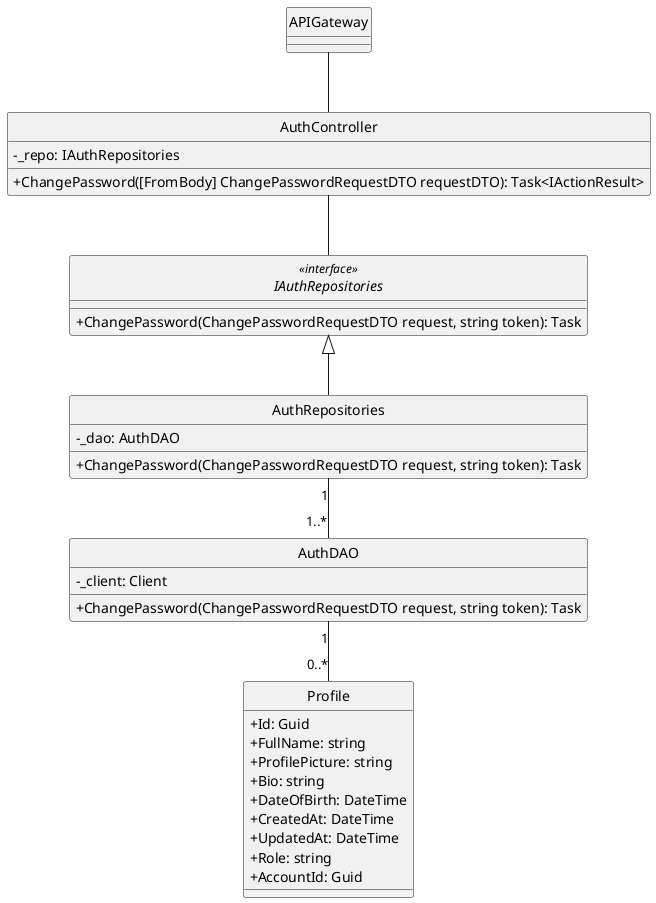 @startuml 
hide circle
skinparam classAttributeIconSize 0
skinparam linetype ortho

class APIGateway {
}

class AuthController {
    - _repo: IAuthRepositories
    +ChangePassword([FromBody] ChangePasswordRequestDTO requestDTO): Task<IActionResult> 
}


interface IAuthRepositories<<interface>> { 
    + ChangePassword(ChangePasswordRequestDTO request, string token): Task
}

class AuthRepositories {
    - _dao: AuthDAO
    + ChangePassword(ChangePasswordRequestDTO request, string token): Task    
}

class AuthDAO {
    - _client: Client
    + ChangePassword(ChangePasswordRequestDTO request, string token): Task
}


class Profile {
    + Id: Guid
    + FullName: string
    + ProfilePicture: string
    + Bio: string
    + DateOfBirth: DateTime
    + CreatedAt: DateTime
    + UpdatedAt: DateTime
    + Role: string
    + AccountId: Guid
}

APIGateway -- AuthController
AuthController -- IAuthRepositories

IAuthRepositories <|-- AuthRepositories

AuthRepositories "1" -- "1..*" AuthDAO


AuthDAO  "1" -- "0..*"  Profile
@enduml